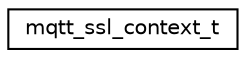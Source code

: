 digraph "Graphical Class Hierarchy"
{
  edge [fontname="Helvetica",fontsize="10",labelfontname="Helvetica",labelfontsize="10"];
  node [fontname="Helvetica",fontsize="10",shape=record];
  rankdir="LR";
  Node0 [label="mqtt_ssl_context_t",height=0.2,width=0.4,color="black", fillcolor="white", style="filled",URL="$structmqtt__ssl__context__t.html"];
}
